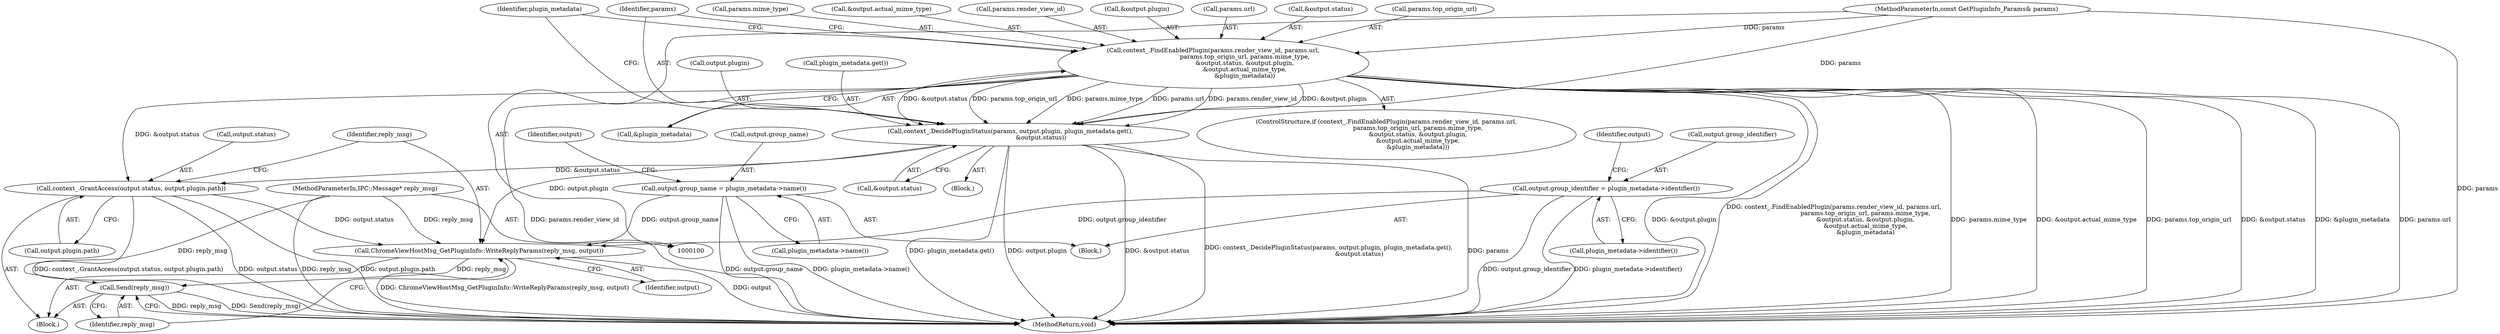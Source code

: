 digraph "1_Chrome_ac8bd041b81e46e4e4fcd5021aaa5499703952e6_2@pointer" {
"1000168" [label="(Call,ChromeViewHostMsg_GetPluginInfo::WriteReplyParams(reply_msg, output))"];
"1000102" [label="(MethodParameterIn,IPC::Message* reply_msg)"];
"1000159" [label="(Call,context_.GrantAccess(output.status, output.plugin.path))"];
"1000136" [label="(Call,context_.DecidePluginStatus(params, output.plugin, plugin_metadata.get(),\n                                &output.status))"];
"1000108" [label="(Call,context_.FindEnabledPlugin(params.render_view_id, params.url,\n                                 params.top_origin_url, params.mime_type,\n                                 &output.status, &output.plugin,\n                                 &output.actual_mime_type,\n                                 &plugin_metadata))"];
"1000101" [label="(MethodParameterIn,const GetPluginInfo_Params& params)"];
"1000154" [label="(Call,output.group_name = plugin_metadata->name())"];
"1000149" [label="(Call,output.group_identifier = plugin_metadata->identifier())"];
"1000171" [label="(Call,Send(reply_msg))"];
"1000108" [label="(Call,context_.FindEnabledPlugin(params.render_view_id, params.url,\n                                 params.top_origin_url, params.mime_type,\n                                 &output.status, &output.plugin,\n                                 &output.actual_mime_type,\n                                 &plugin_metadata))"];
"1000142" [label="(Call,&output.status)"];
"1000109" [label="(Call,params.render_view_id)"];
"1000125" [label="(Call,&output.plugin)"];
"1000102" [label="(MethodParameterIn,IPC::Message* reply_msg)"];
"1000138" [label="(Call,output.plugin)"];
"1000170" [label="(Identifier,output)"];
"1000101" [label="(MethodParameterIn,const GetPluginInfo_Params& params)"];
"1000163" [label="(Call,output.plugin.path)"];
"1000136" [label="(Call,context_.DecidePluginStatus(params, output.plugin, plugin_metadata.get(),\n                                &output.status))"];
"1000115" [label="(Call,params.top_origin_url)"];
"1000133" [label="(Call,&plugin_metadata)"];
"1000118" [label="(Call,params.mime_type)"];
"1000141" [label="(Call,plugin_metadata.get())"];
"1000135" [label="(Block,)"];
"1000173" [label="(MethodReturn,void)"];
"1000129" [label="(Call,&output.actual_mime_type)"];
"1000147" [label="(Identifier,plugin_metadata)"];
"1000137" [label="(Identifier,params)"];
"1000168" [label="(Call,ChromeViewHostMsg_GetPluginInfo::WriteReplyParams(reply_msg, output))"];
"1000156" [label="(Identifier,output)"];
"1000150" [label="(Call,output.group_identifier)"];
"1000112" [label="(Call,params.url)"];
"1000159" [label="(Call,context_.GrantAccess(output.status, output.plugin.path))"];
"1000149" [label="(Call,output.group_identifier = plugin_metadata->identifier())"];
"1000172" [label="(Identifier,reply_msg)"];
"1000161" [label="(Identifier,output)"];
"1000158" [label="(Call,plugin_metadata->name())"];
"1000107" [label="(ControlStructure,if (context_.FindEnabledPlugin(params.render_view_id, params.url,\n                                 params.top_origin_url, params.mime_type,\n                                 &output.status, &output.plugin,\n                                 &output.actual_mime_type,\n                                 &plugin_metadata)))"];
"1000148" [label="(Block,)"];
"1000171" [label="(Call,Send(reply_msg))"];
"1000169" [label="(Identifier,reply_msg)"];
"1000154" [label="(Call,output.group_name = plugin_metadata->name())"];
"1000160" [label="(Call,output.status)"];
"1000155" [label="(Call,output.group_name)"];
"1000104" [label="(Block,)"];
"1000153" [label="(Call,plugin_metadata->identifier())"];
"1000121" [label="(Call,&output.status)"];
"1000168" -> "1000104"  [label="AST: "];
"1000168" -> "1000170"  [label="CFG: "];
"1000169" -> "1000168"  [label="AST: "];
"1000170" -> "1000168"  [label="AST: "];
"1000172" -> "1000168"  [label="CFG: "];
"1000168" -> "1000173"  [label="DDG: ChromeViewHostMsg_GetPluginInfo::WriteReplyParams(reply_msg, output)"];
"1000168" -> "1000173"  [label="DDG: output"];
"1000102" -> "1000168"  [label="DDG: reply_msg"];
"1000159" -> "1000168"  [label="DDG: output.status"];
"1000154" -> "1000168"  [label="DDG: output.group_name"];
"1000149" -> "1000168"  [label="DDG: output.group_identifier"];
"1000136" -> "1000168"  [label="DDG: output.plugin"];
"1000168" -> "1000171"  [label="DDG: reply_msg"];
"1000102" -> "1000100"  [label="AST: "];
"1000102" -> "1000173"  [label="DDG: reply_msg"];
"1000102" -> "1000171"  [label="DDG: reply_msg"];
"1000159" -> "1000104"  [label="AST: "];
"1000159" -> "1000163"  [label="CFG: "];
"1000160" -> "1000159"  [label="AST: "];
"1000163" -> "1000159"  [label="AST: "];
"1000169" -> "1000159"  [label="CFG: "];
"1000159" -> "1000173"  [label="DDG: context_.GrantAccess(output.status, output.plugin.path)"];
"1000159" -> "1000173"  [label="DDG: output.status"];
"1000159" -> "1000173"  [label="DDG: output.plugin.path"];
"1000136" -> "1000159"  [label="DDG: &output.status"];
"1000108" -> "1000159"  [label="DDG: &output.status"];
"1000136" -> "1000135"  [label="AST: "];
"1000136" -> "1000142"  [label="CFG: "];
"1000137" -> "1000136"  [label="AST: "];
"1000138" -> "1000136"  [label="AST: "];
"1000141" -> "1000136"  [label="AST: "];
"1000142" -> "1000136"  [label="AST: "];
"1000147" -> "1000136"  [label="CFG: "];
"1000136" -> "1000173"  [label="DDG: plugin_metadata.get()"];
"1000136" -> "1000173"  [label="DDG: output.plugin"];
"1000136" -> "1000173"  [label="DDG: &output.status"];
"1000136" -> "1000173"  [label="DDG: context_.DecidePluginStatus(params, output.plugin, plugin_metadata.get(),\n                                &output.status)"];
"1000136" -> "1000173"  [label="DDG: params"];
"1000108" -> "1000136"  [label="DDG: params.top_origin_url"];
"1000108" -> "1000136"  [label="DDG: params.mime_type"];
"1000108" -> "1000136"  [label="DDG: params.url"];
"1000108" -> "1000136"  [label="DDG: params.render_view_id"];
"1000108" -> "1000136"  [label="DDG: &output.plugin"];
"1000108" -> "1000136"  [label="DDG: &output.status"];
"1000101" -> "1000136"  [label="DDG: params"];
"1000108" -> "1000107"  [label="AST: "];
"1000108" -> "1000133"  [label="CFG: "];
"1000109" -> "1000108"  [label="AST: "];
"1000112" -> "1000108"  [label="AST: "];
"1000115" -> "1000108"  [label="AST: "];
"1000118" -> "1000108"  [label="AST: "];
"1000121" -> "1000108"  [label="AST: "];
"1000125" -> "1000108"  [label="AST: "];
"1000129" -> "1000108"  [label="AST: "];
"1000133" -> "1000108"  [label="AST: "];
"1000137" -> "1000108"  [label="CFG: "];
"1000147" -> "1000108"  [label="CFG: "];
"1000108" -> "1000173"  [label="DDG: &output.plugin"];
"1000108" -> "1000173"  [label="DDG: context_.FindEnabledPlugin(params.render_view_id, params.url,\n                                 params.top_origin_url, params.mime_type,\n                                 &output.status, &output.plugin,\n                                 &output.actual_mime_type,\n                                 &plugin_metadata)"];
"1000108" -> "1000173"  [label="DDG: params.mime_type"];
"1000108" -> "1000173"  [label="DDG: &output.actual_mime_type"];
"1000108" -> "1000173"  [label="DDG: params.top_origin_url"];
"1000108" -> "1000173"  [label="DDG: &output.status"];
"1000108" -> "1000173"  [label="DDG: &plugin_metadata"];
"1000108" -> "1000173"  [label="DDG: params.url"];
"1000108" -> "1000173"  [label="DDG: params.render_view_id"];
"1000101" -> "1000108"  [label="DDG: params"];
"1000101" -> "1000100"  [label="AST: "];
"1000101" -> "1000173"  [label="DDG: params"];
"1000154" -> "1000148"  [label="AST: "];
"1000154" -> "1000158"  [label="CFG: "];
"1000155" -> "1000154"  [label="AST: "];
"1000158" -> "1000154"  [label="AST: "];
"1000161" -> "1000154"  [label="CFG: "];
"1000154" -> "1000173"  [label="DDG: output.group_name"];
"1000154" -> "1000173"  [label="DDG: plugin_metadata->name()"];
"1000149" -> "1000148"  [label="AST: "];
"1000149" -> "1000153"  [label="CFG: "];
"1000150" -> "1000149"  [label="AST: "];
"1000153" -> "1000149"  [label="AST: "];
"1000156" -> "1000149"  [label="CFG: "];
"1000149" -> "1000173"  [label="DDG: plugin_metadata->identifier()"];
"1000149" -> "1000173"  [label="DDG: output.group_identifier"];
"1000171" -> "1000104"  [label="AST: "];
"1000171" -> "1000172"  [label="CFG: "];
"1000172" -> "1000171"  [label="AST: "];
"1000173" -> "1000171"  [label="CFG: "];
"1000171" -> "1000173"  [label="DDG: reply_msg"];
"1000171" -> "1000173"  [label="DDG: Send(reply_msg)"];
}
